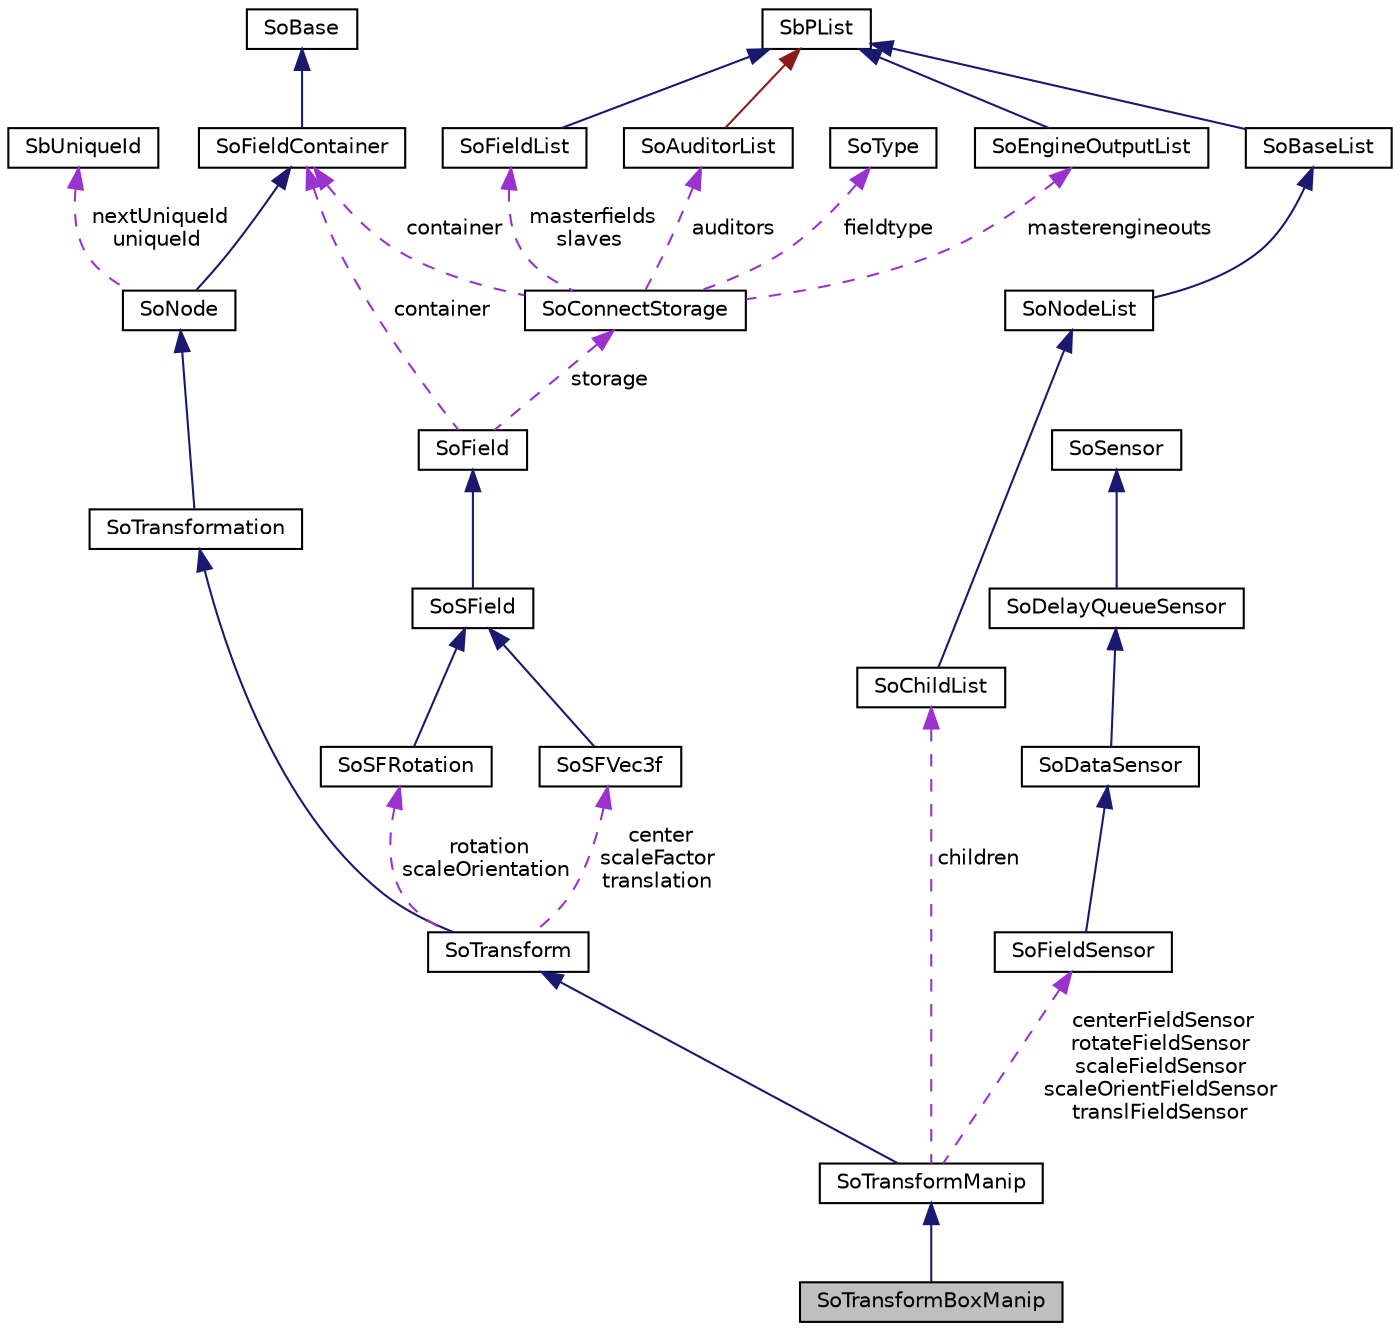 digraph "SoTransformBoxManip"
{
 // LATEX_PDF_SIZE
  edge [fontname="Helvetica",fontsize="10",labelfontname="Helvetica",labelfontsize="10"];
  node [fontname="Helvetica",fontsize="10",shape=record];
  Node1 [label="SoTransformBoxManip",height=0.2,width=0.4,color="black", fillcolor="grey75", style="filled", fontcolor="black",tooltip=" "];
  Node2 -> Node1 [dir="back",color="midnightblue",fontsize="10",style="solid",fontname="Helvetica"];
  Node2 [label="SoTransformManip",height=0.2,width=0.4,color="black", fillcolor="white", style="filled",URL="$classSoTransformManip.html",tooltip=" "];
  Node3 -> Node2 [dir="back",color="midnightblue",fontsize="10",style="solid",fontname="Helvetica"];
  Node3 [label="SoTransform",height=0.2,width=0.4,color="black", fillcolor="white", style="filled",URL="$classSoTransform.html",tooltip="The SoTransform class is the \"all-purpose\" transformation node type."];
  Node4 -> Node3 [dir="back",color="midnightblue",fontsize="10",style="solid",fontname="Helvetica"];
  Node4 [label="SoTransformation",height=0.2,width=0.4,color="black", fillcolor="white", style="filled",URL="$classSoTransformation.html",tooltip="The SoTransformation class is the abstract base class for transformation nodes."];
  Node5 -> Node4 [dir="back",color="midnightblue",fontsize="10",style="solid",fontname="Helvetica"];
  Node5 [label="SoNode",height=0.2,width=0.4,color="black", fillcolor="white", style="filled",URL="$classSoNode.html",tooltip="The SoNode class is the base class for nodes used in scene graphs."];
  Node6 -> Node5 [dir="back",color="midnightblue",fontsize="10",style="solid",fontname="Helvetica"];
  Node6 [label="SoFieldContainer",height=0.2,width=0.4,color="black", fillcolor="white", style="filled",URL="$classSoFieldContainer.html",tooltip="The SoFieldContainer class is a base class for all classes that contain fields."];
  Node7 -> Node6 [dir="back",color="midnightblue",fontsize="10",style="solid",fontname="Helvetica"];
  Node7 [label="SoBase",height=0.2,width=0.4,color="black", fillcolor="white", style="filled",URL="$classSoBase.html",tooltip="The SoBase class is the top-level superclass for a number of class-hierarchies."];
  Node8 -> Node5 [dir="back",color="darkorchid3",fontsize="10",style="dashed",label=" nextUniqueId\nuniqueId" ,fontname="Helvetica"];
  Node8 [label="SbUniqueId",height=0.2,width=0.4,color="black", fillcolor="white", style="filled",URL="$classSbUniqueId.html",tooltip="SbUniqueId is an integer type for node identifiers."];
  Node9 -> Node3 [dir="back",color="darkorchid3",fontsize="10",style="dashed",label=" rotation\nscaleOrientation" ,fontname="Helvetica"];
  Node9 [label="SoSFRotation",height=0.2,width=0.4,color="black", fillcolor="white", style="filled",URL="$classSoSFRotation.html",tooltip="The SoSFRotation class is a container for an SbRotation."];
  Node10 -> Node9 [dir="back",color="midnightblue",fontsize="10",style="solid",fontname="Helvetica"];
  Node10 [label="SoSField",height=0.2,width=0.4,color="black", fillcolor="white", style="filled",URL="$classSoSField.html",tooltip="The SoSField class is the base class for fields which contains only a single value."];
  Node11 -> Node10 [dir="back",color="midnightblue",fontsize="10",style="solid",fontname="Helvetica"];
  Node11 [label="SoField",height=0.2,width=0.4,color="black", fillcolor="white", style="filled",URL="$classSoField.html",tooltip="The SoField class is the top-level abstract base class for fields."];
  Node6 -> Node11 [dir="back",color="darkorchid3",fontsize="10",style="dashed",label=" container" ,fontname="Helvetica"];
  Node12 -> Node11 [dir="back",color="darkorchid3",fontsize="10",style="dashed",label=" storage" ,fontname="Helvetica"];
  Node12 [label="SoConnectStorage",height=0.2,width=0.4,color="black", fillcolor="white", style="filled",URL="$classSoConnectStorage.html",tooltip=" "];
  Node13 -> Node12 [dir="back",color="darkorchid3",fontsize="10",style="dashed",label=" masterfields\nslaves" ,fontname="Helvetica"];
  Node13 [label="SoFieldList",height=0.2,width=0.4,color="black", fillcolor="white", style="filled",URL="$classSoFieldList.html",tooltip="The SoFieldList class is a container for pointers to SoField objects."];
  Node14 -> Node13 [dir="back",color="midnightblue",fontsize="10",style="solid",fontname="Helvetica"];
  Node14 [label="SbPList",height=0.2,width=0.4,color="black", fillcolor="white", style="filled",URL="$classSbPList.html",tooltip="The SbPList class is a container class for void pointers."];
  Node15 -> Node12 [dir="back",color="darkorchid3",fontsize="10",style="dashed",label=" auditors" ,fontname="Helvetica"];
  Node15 [label="SoAuditorList",height=0.2,width=0.4,color="black", fillcolor="white", style="filled",URL="$classSoAuditorList.html",tooltip="The SoAuditorList class is used to keep track of auditors for certain object classes."];
  Node14 -> Node15 [dir="back",color="firebrick4",fontsize="10",style="solid",fontname="Helvetica"];
  Node6 -> Node12 [dir="back",color="darkorchid3",fontsize="10",style="dashed",label=" container" ,fontname="Helvetica"];
  Node16 -> Node12 [dir="back",color="darkorchid3",fontsize="10",style="dashed",label=" fieldtype" ,fontname="Helvetica"];
  Node16 [label="SoType",height=0.2,width=0.4,color="black", fillcolor="white", style="filled",URL="$classSoType.html",tooltip="The SoType class is the basis for the runtime type system in Coin."];
  Node17 -> Node12 [dir="back",color="darkorchid3",fontsize="10",style="dashed",label=" masterengineouts" ,fontname="Helvetica"];
  Node17 [label="SoEngineOutputList",height=0.2,width=0.4,color="black", fillcolor="white", style="filled",URL="$classSoEngineOutputList.html",tooltip="The SoEngineOutputList class is a container for SoEngineOutput objects."];
  Node14 -> Node17 [dir="back",color="midnightblue",fontsize="10",style="solid",fontname="Helvetica"];
  Node18 -> Node3 [dir="back",color="darkorchid3",fontsize="10",style="dashed",label=" center\nscaleFactor\ntranslation" ,fontname="Helvetica"];
  Node18 [label="SoSFVec3f",height=0.2,width=0.4,color="black", fillcolor="white", style="filled",URL="$classSoSFVec3f.html",tooltip="The SoSFVec3f class is a container for an SbVec3f vector."];
  Node10 -> Node18 [dir="back",color="midnightblue",fontsize="10",style="solid",fontname="Helvetica"];
  Node19 -> Node2 [dir="back",color="darkorchid3",fontsize="10",style="dashed",label=" children" ,fontname="Helvetica"];
  Node19 [label="SoChildList",height=0.2,width=0.4,color="black", fillcolor="white", style="filled",URL="$classSoChildList.html",tooltip="The SoChildList class is a container for node children."];
  Node20 -> Node19 [dir="back",color="midnightblue",fontsize="10",style="solid",fontname="Helvetica"];
  Node20 [label="SoNodeList",height=0.2,width=0.4,color="black", fillcolor="white", style="filled",URL="$classSoNodeList.html",tooltip="The SoNodeList class is a container for pointers to SoNode objects."];
  Node21 -> Node20 [dir="back",color="midnightblue",fontsize="10",style="solid",fontname="Helvetica"];
  Node21 [label="SoBaseList",height=0.2,width=0.4,color="black", fillcolor="white", style="filled",URL="$classSoBaseList.html",tooltip="The SoBaseList class is a container for pointers to SoBase derived objects."];
  Node14 -> Node21 [dir="back",color="midnightblue",fontsize="10",style="solid",fontname="Helvetica"];
  Node22 -> Node2 [dir="back",color="darkorchid3",fontsize="10",style="dashed",label=" centerFieldSensor\nrotateFieldSensor\nscaleFieldSensor\nscaleOrientFieldSensor\ntranslFieldSensor" ,fontname="Helvetica"];
  Node22 [label="SoFieldSensor",height=0.2,width=0.4,color="black", fillcolor="white", style="filled",URL="$classSoFieldSensor.html",tooltip="The SoFieldSensor class detects changes to a field."];
  Node23 -> Node22 [dir="back",color="midnightblue",fontsize="10",style="solid",fontname="Helvetica"];
  Node23 [label="SoDataSensor",height=0.2,width=0.4,color="black", fillcolor="white", style="filled",URL="$classSoDataSensor.html",tooltip="The SoDataSensor class is the abstract base class for sensors monitoring changes in a scene graph."];
  Node24 -> Node23 [dir="back",color="midnightblue",fontsize="10",style="solid",fontname="Helvetica"];
  Node24 [label="SoDelayQueueSensor",height=0.2,width=0.4,color="black", fillcolor="white", style="filled",URL="$classSoDelayQueueSensor.html",tooltip="The SoDelayQueueSensor class is the abstract base class for priority scheduled sensors."];
  Node25 -> Node24 [dir="back",color="midnightblue",fontsize="10",style="solid",fontname="Helvetica"];
  Node25 [label="SoSensor",height=0.2,width=0.4,color="black", fillcolor="white", style="filled",URL="$classSoSensor.html",tooltip="The SoSensor class is the abstract base class for all sensors."];
}
